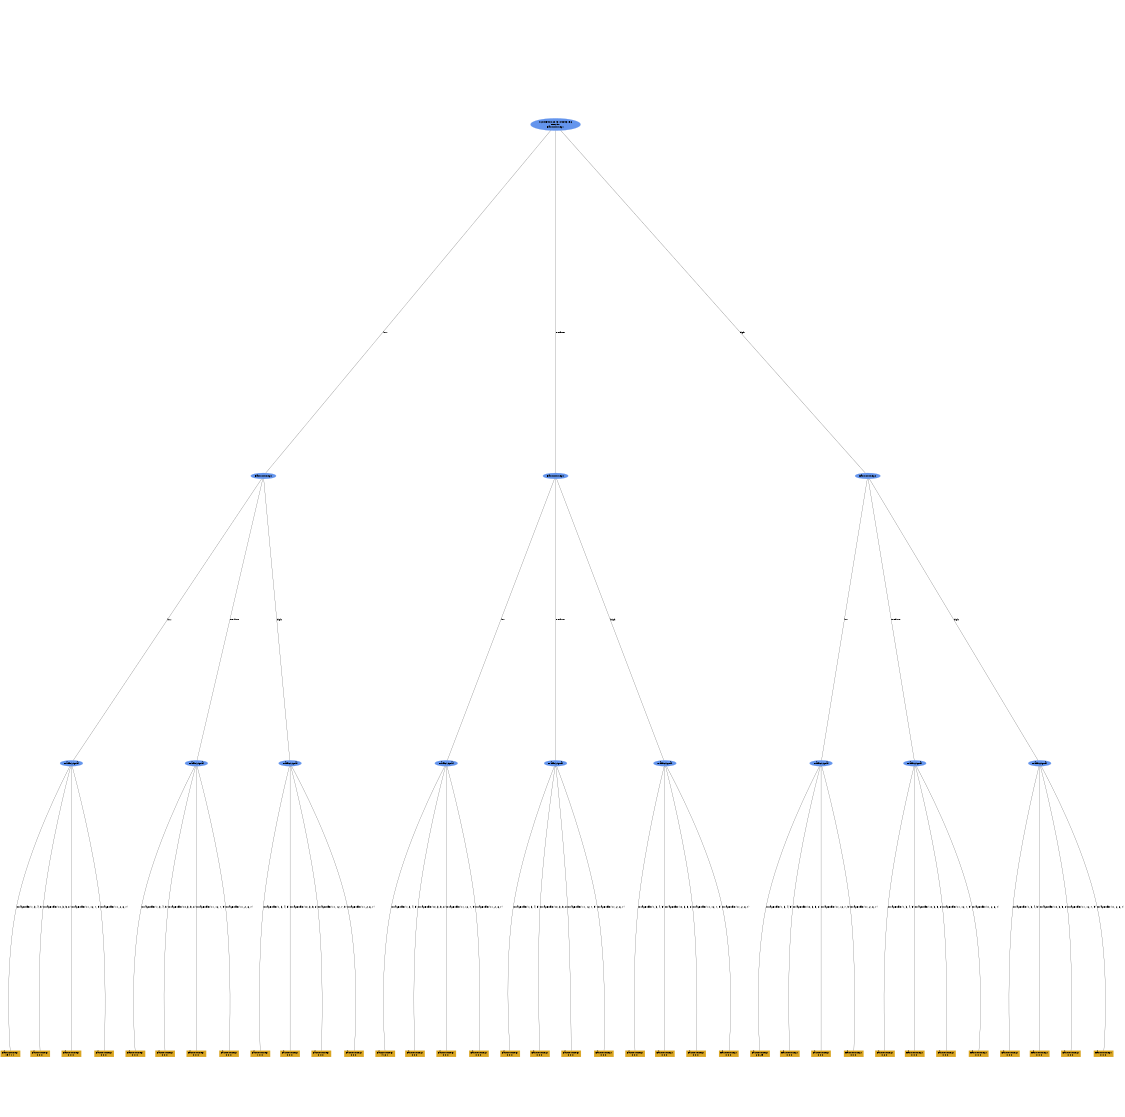 digraph "DD" {
size = "7.5,10"
ratio=1.0;
center = true;
edge [dir = none];
{ rank = same; node [shape=ellipse, style=filled, color=cornflowerblue];"26935" [label="score=903.2843105893156\nN=250\nEast_out_seg1"];}
{ rank = same; node [shape=ellipse, style=filled, color=cornflowerblue];"26948" [label="East_out_seg0"];}
{ rank = same; node [shape=ellipse, style=filled, color=cornflowerblue];"26961" [label="East_out_seg0"];}
{ rank = same; node [shape=ellipse, style=filled, color=cornflowerblue];"26974" [label="East_out_seg0"];}
{ rank = same; node [shape=ellipse, style=filled, color=cornflowerblue];"26983" [label="TrafficSignal"];}
{ rank = same; node [shape=ellipse, style=filled, color=cornflowerblue];"26993" [label="TrafficSignal"];}
{ rank = same; node [shape=ellipse, style=filled, color=cornflowerblue];"27003" [label="TrafficSignal"];}
{ rank = same; node [shape=ellipse, style=filled, color=cornflowerblue];"27013" [label="TrafficSignal"];}
{ rank = same; node [shape=ellipse, style=filled, color=cornflowerblue];"27023" [label="TrafficSignal"];}
{ rank = same; node [shape=ellipse, style=filled, color=cornflowerblue];"27033" [label="TrafficSignal"];}
{ rank = same; node [shape=ellipse, style=filled, color=cornflowerblue];"27043" [label="TrafficSignal"];}
{ rank = same; node [shape=ellipse, style=filled, color=cornflowerblue];"27053" [label="TrafficSignal"];}
{ rank = same; node [shape=ellipse, style=filled, color=cornflowerblue];"27063" [label="TrafficSignal"];}
{ rank = same; node [shape=box, style=filled, color=goldenrod];"26984" [label="East_out_seg1\n194 1 1 "];}
{ rank = same; node [shape=box, style=filled, color=goldenrod];"26985" [label="East_out_seg1\n0 0 0 "];}
{ rank = same; node [shape=box, style=filled, color=goldenrod];"26986" [label="East_out_seg1\n0 0 0 "];}
{ rank = same; node [shape=box, style=filled, color=goldenrod];"26987" [label="East_out_seg1\n0 0 0 "];}
{ rank = same; node [shape=box, style=filled, color=goldenrod];"26994" [label="East_out_seg1\n0 0 0 "];}
{ rank = same; node [shape=box, style=filled, color=goldenrod];"26995" [label="East_out_seg1\n0 0 0 "];}
{ rank = same; node [shape=box, style=filled, color=goldenrod];"26996" [label="East_out_seg1\n0 0 0 "];}
{ rank = same; node [shape=box, style=filled, color=goldenrod];"26997" [label="East_out_seg1\n0 0 0 "];}
{ rank = same; node [shape=box, style=filled, color=goldenrod];"27004" [label="East_out_seg1\n1 0 0 "];}
{ rank = same; node [shape=box, style=filled, color=goldenrod];"27005" [label="East_out_seg1\n0 0 0 "];}
{ rank = same; node [shape=box, style=filled, color=goldenrod];"27006" [label="East_out_seg1\n0 0 0 "];}
{ rank = same; node [shape=box, style=filled, color=goldenrod];"27007" [label="East_out_seg1\n0 0 0 "];}
{ rank = same; node [shape=box, style=filled, color=goldenrod];"27014" [label="East_out_seg1\n4 12 1 "];}
{ rank = same; node [shape=box, style=filled, color=goldenrod];"27015" [label="East_out_seg1\n0 0 0 "];}
{ rank = same; node [shape=box, style=filled, color=goldenrod];"27016" [label="East_out_seg1\n0 0 0 "];}
{ rank = same; node [shape=box, style=filled, color=goldenrod];"27017" [label="East_out_seg1\n0 0 0 "];}
{ rank = same; node [shape=box, style=filled, color=goldenrod];"27024" [label="East_out_seg1\n0 0 0 "];}
{ rank = same; node [shape=box, style=filled, color=goldenrod];"27025" [label="East_out_seg1\n0 0 0 "];}
{ rank = same; node [shape=box, style=filled, color=goldenrod];"27026" [label="East_out_seg1\n0 0 0 "];}
{ rank = same; node [shape=box, style=filled, color=goldenrod];"27027" [label="East_out_seg1\n0 0 0 "];}
{ rank = same; node [shape=box, style=filled, color=goldenrod];"27034" [label="East_out_seg1\n0 0 0 "];}
{ rank = same; node [shape=box, style=filled, color=goldenrod];"27035" [label="East_out_seg1\n0 0 0 "];}
{ rank = same; node [shape=box, style=filled, color=goldenrod];"27036" [label="East_out_seg1\n0 0 0 "];}
{ rank = same; node [shape=box, style=filled, color=goldenrod];"27037" [label="East_out_seg1\n0 0 0 "];}
{ rank = same; node [shape=box, style=filled, color=goldenrod];"27044" [label="East_out_seg1\n2 3 29 "];}
{ rank = same; node [shape=box, style=filled, color=goldenrod];"27045" [label="East_out_seg1\n0 0 0 "];}
{ rank = same; node [shape=box, style=filled, color=goldenrod];"27046" [label="East_out_seg1\n0 0 0 "];}
{ rank = same; node [shape=box, style=filled, color=goldenrod];"27047" [label="East_out_seg1\n0 0 0 "];}
{ rank = same; node [shape=box, style=filled, color=goldenrod];"27054" [label="East_out_seg1\n0 2 0 "];}
{ rank = same; node [shape=box, style=filled, color=goldenrod];"27055" [label="East_out_seg1\n0 0 0 "];}
{ rank = same; node [shape=box, style=filled, color=goldenrod];"27056" [label="East_out_seg1\n0 0 0 "];}
{ rank = same; node [shape=box, style=filled, color=goldenrod];"27057" [label="East_out_seg1\n0 0 0 "];}
{ rank = same; node [shape=box, style=filled, color=goldenrod];"27064" [label="East_out_seg1\n0 0 0 "];}
{ rank = same; node [shape=box, style=filled, color=goldenrod];"27065" [label="East_out_seg1\n0 0 0 "];}
{ rank = same; node [shape=box, style=filled, color=goldenrod];"27066" [label="East_out_seg1\n0 0 0 "];}
{ rank = same; node [shape=box, style=filled, color=goldenrod];"27067" [label="East_out_seg1\n0 0 0 "];}
"26935" -> "26948" [label = "low"];
"26935" -> "26961" [label = "medium"];
"26935" -> "26974" [label = "high"];
"26948" -> "26983" [label = "low"];
"26948" -> "26993" [label = "medium"];
"26948" -> "27003" [label = "high"];
"26961" -> "27013" [label = "low"];
"26961" -> "27023" [label = "medium"];
"26961" -> "27033" [label = "high"];
"26974" -> "27043" [label = "low"];
"26974" -> "27053" [label = "medium"];
"26974" -> "27063" [label = "high"];
"26983" -> "26984" [label = "ArrayBuffer(1, 3, 4, 5)"];
"26983" -> "26985" [label = "ArrayBuffer(10, 3, 5, 8)"];
"26983" -> "26986" [label = "ArrayBuffer(11, 12, 7, 9)"];
"26983" -> "26987" [label = "ArrayBuffer(11, 2, 6, 7)"];
"26993" -> "26994" [label = "ArrayBuffer(1, 3, 4, 5)"];
"26993" -> "26995" [label = "ArrayBuffer(10, 3, 5, 8)"];
"26993" -> "26996" [label = "ArrayBuffer(11, 12, 7, 9)"];
"26993" -> "26997" [label = "ArrayBuffer(11, 2, 6, 7)"];
"27003" -> "27004" [label = "ArrayBuffer(1, 3, 4, 5)"];
"27003" -> "27005" [label = "ArrayBuffer(10, 3, 5, 8)"];
"27003" -> "27006" [label = "ArrayBuffer(11, 12, 7, 9)"];
"27003" -> "27007" [label = "ArrayBuffer(11, 2, 6, 7)"];
"27013" -> "27014" [label = "ArrayBuffer(1, 3, 4, 5)"];
"27013" -> "27015" [label = "ArrayBuffer(10, 3, 5, 8)"];
"27013" -> "27016" [label = "ArrayBuffer(11, 12, 7, 9)"];
"27013" -> "27017" [label = "ArrayBuffer(11, 2, 6, 7)"];
"27023" -> "27024" [label = "ArrayBuffer(1, 3, 4, 5)"];
"27023" -> "27025" [label = "ArrayBuffer(10, 3, 5, 8)"];
"27023" -> "27026" [label = "ArrayBuffer(11, 12, 7, 9)"];
"27023" -> "27027" [label = "ArrayBuffer(11, 2, 6, 7)"];
"27033" -> "27034" [label = "ArrayBuffer(1, 3, 4, 5)"];
"27033" -> "27035" [label = "ArrayBuffer(10, 3, 5, 8)"];
"27033" -> "27036" [label = "ArrayBuffer(11, 12, 7, 9)"];
"27033" -> "27037" [label = "ArrayBuffer(11, 2, 6, 7)"];
"27043" -> "27044" [label = "ArrayBuffer(1, 3, 4, 5)"];
"27043" -> "27045" [label = "ArrayBuffer(10, 3, 5, 8)"];
"27043" -> "27046" [label = "ArrayBuffer(11, 12, 7, 9)"];
"27043" -> "27047" [label = "ArrayBuffer(11, 2, 6, 7)"];
"27053" -> "27054" [label = "ArrayBuffer(1, 3, 4, 5)"];
"27053" -> "27055" [label = "ArrayBuffer(10, 3, 5, 8)"];
"27053" -> "27056" [label = "ArrayBuffer(11, 12, 7, 9)"];
"27053" -> "27057" [label = "ArrayBuffer(11, 2, 6, 7)"];
"27063" -> "27064" [label = "ArrayBuffer(1, 3, 4, 5)"];
"27063" -> "27065" [label = "ArrayBuffer(10, 3, 5, 8)"];
"27063" -> "27066" [label = "ArrayBuffer(11, 12, 7, 9)"];
"27063" -> "27067" [label = "ArrayBuffer(11, 2, 6, 7)"];

}